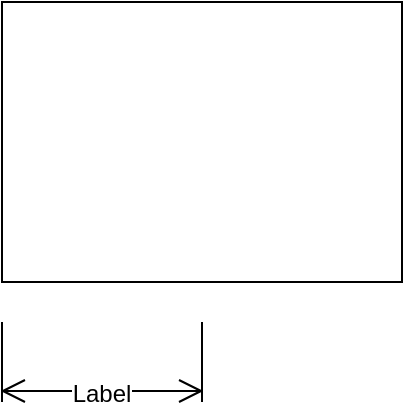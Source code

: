 <mxfile version="20.0.4" type="github">
  <diagram id="VxK-K9ZygbtOCmr_fMsx" name="Page-1">
    <mxGraphModel dx="1422" dy="762" grid="1" gridSize="10" guides="1" tooltips="1" connect="1" arrows="1" fold="1" page="1" pageScale="1" pageWidth="827" pageHeight="1169" math="0" shadow="0">
      <root>
        <mxCell id="0" />
        <mxCell id="1" parent="0" />
        <mxCell id="qaDeAeeVyoGewmc36EqI-2" value="Label" style="shape=dimension;whiteSpace=wrap;html=1;align=center;points=[];verticalAlign=bottom;spacingBottom=-5;labelBackgroundColor=#ffffff" parent="1" vertex="1">
          <mxGeometry x="200" y="360" width="100" height="40" as="geometry" />
        </mxCell>
        <mxCell id="JH5kEhjM8eb6hwlLaGHr-1" value="" style="rounded=0;whiteSpace=wrap;html=1;" vertex="1" parent="1">
          <mxGeometry x="200" y="200" width="200" height="140" as="geometry" />
        </mxCell>
      </root>
    </mxGraphModel>
  </diagram>
</mxfile>
